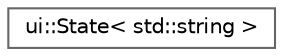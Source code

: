 digraph "Graphical Class Hierarchy"
{
 // LATEX_PDF_SIZE
  bgcolor="transparent";
  edge [fontname=Helvetica,fontsize=10,labelfontname=Helvetica,labelfontsize=10];
  node [fontname=Helvetica,fontsize=10,shape=box,height=0.2,width=0.4];
  rankdir="LR";
  Node0 [label="ui::State\< std::string \>",height=0.2,width=0.4,color="grey40", fillcolor="white", style="filled",URL="$df/d19/structui_1_1_state.html",tooltip=" "];
}
